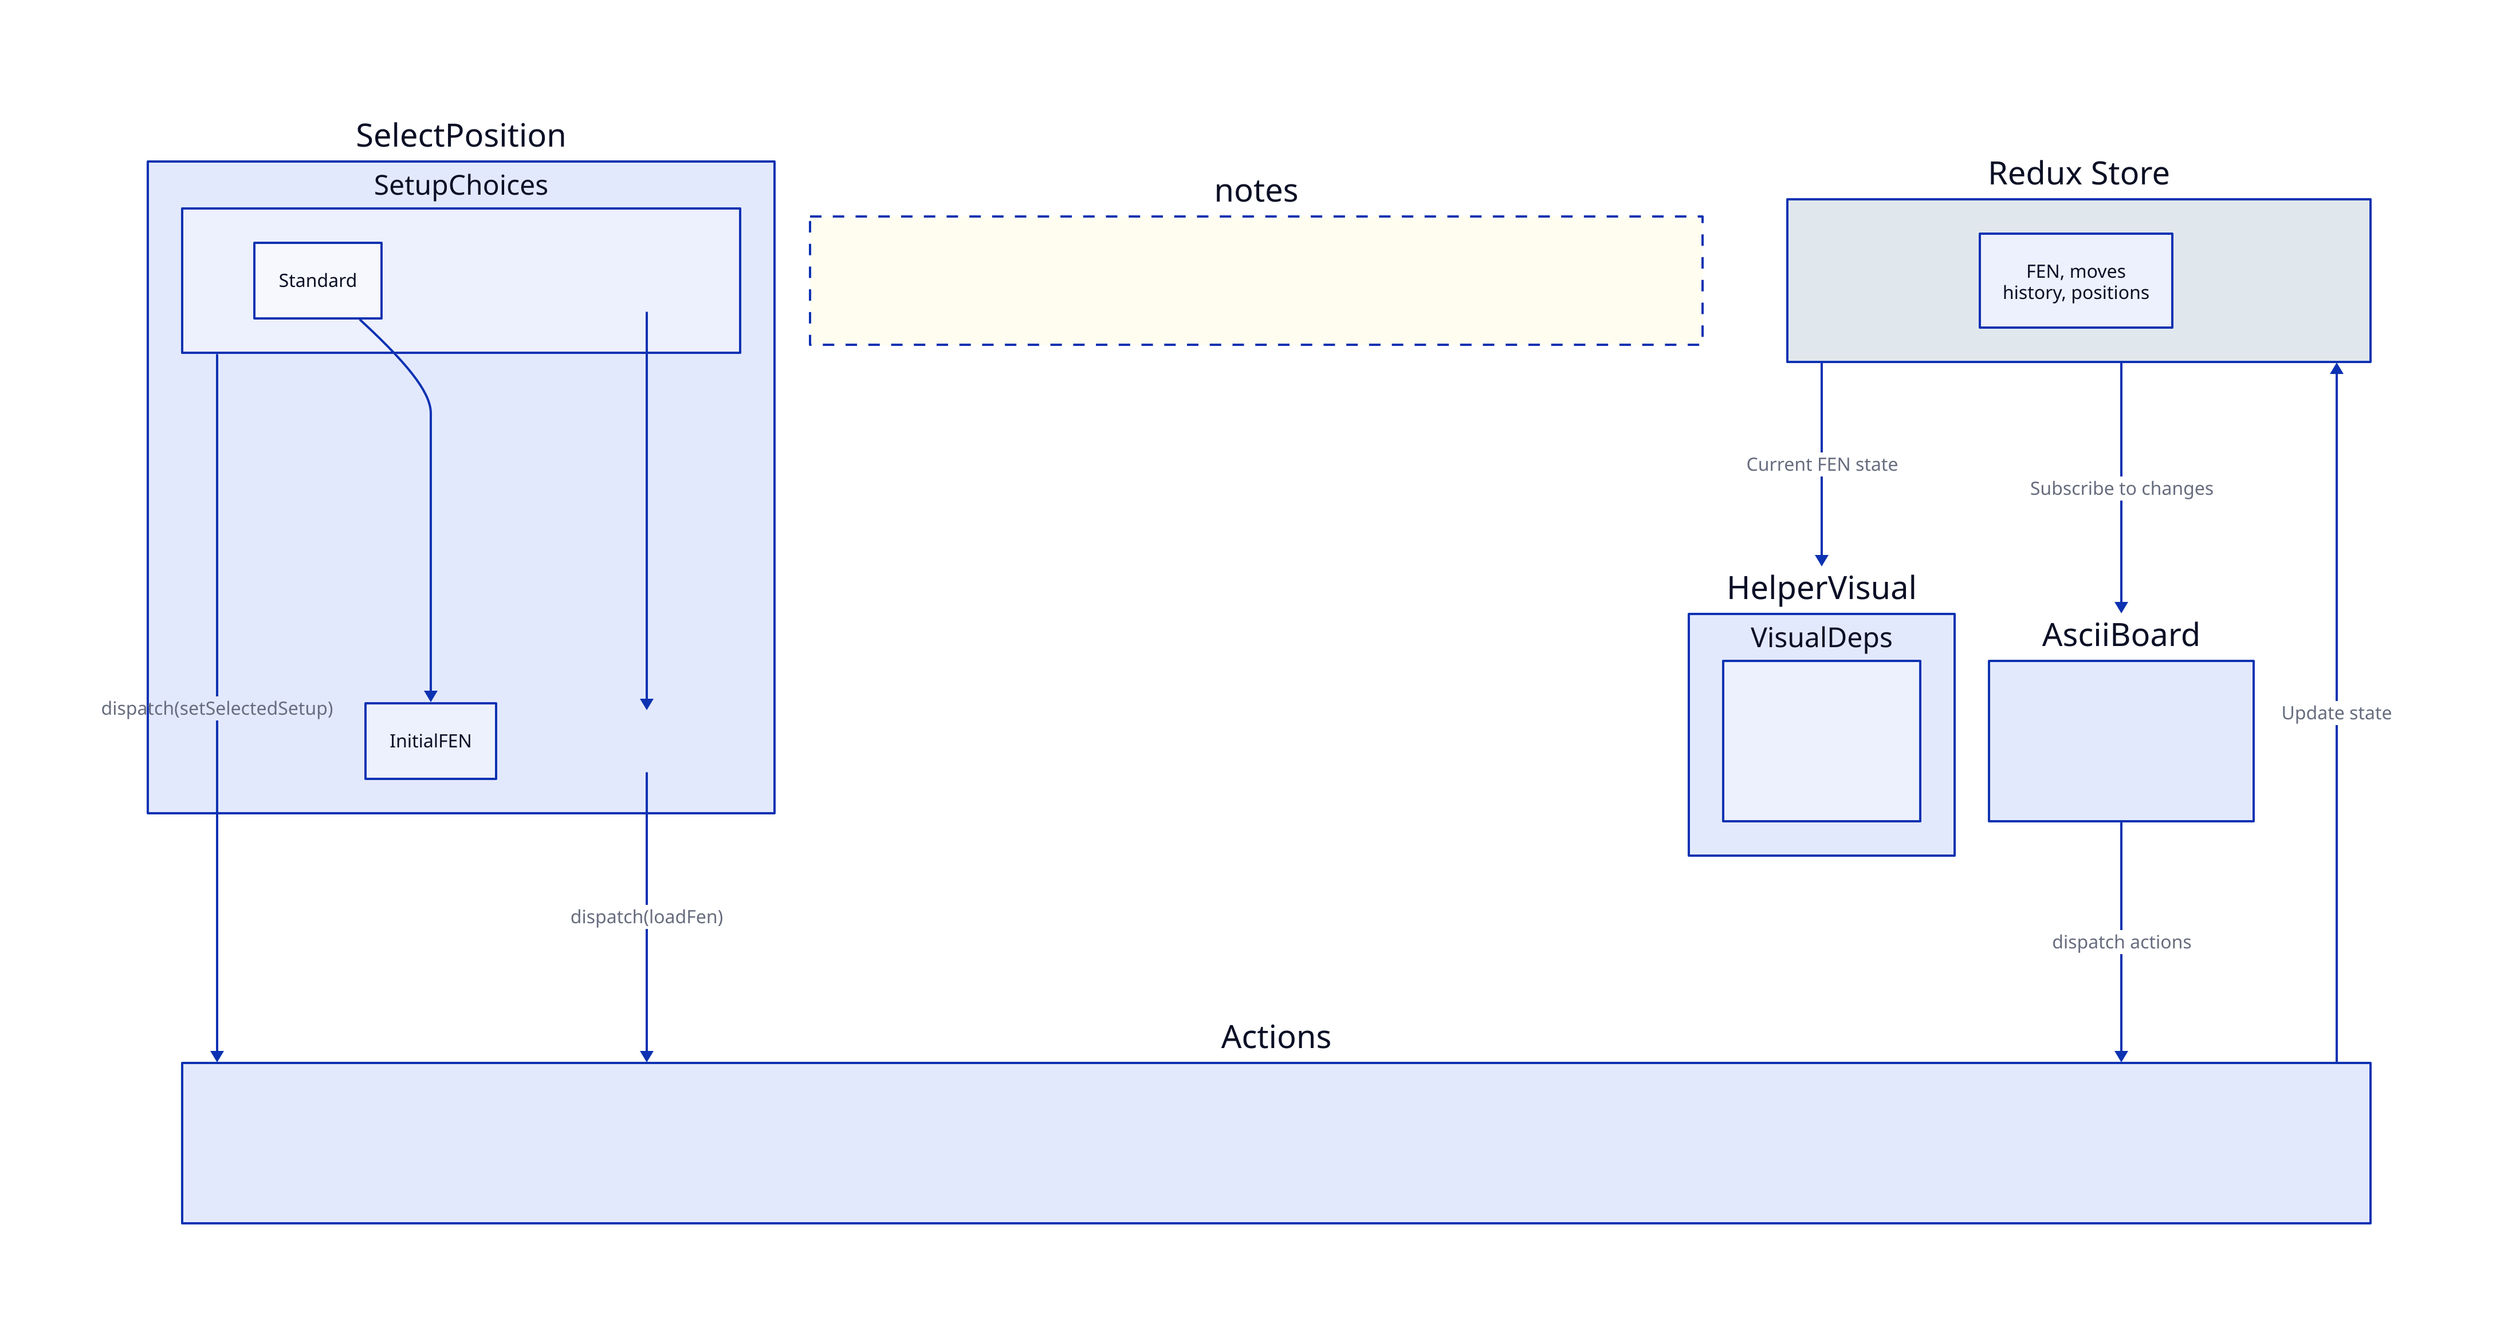 vars: {
  d2-config: {
    layout-engine: elk
    theme-id: 302
  }
}

ReduxStore: {
  shape: rectangle
  label: "Redux Store"
  ChessGameState: "FEN, moves\nhistory, positions"
}

AsciiBoard: {
  components: |md
    * Local FEN State
    * ChessGame Instance
    * Move Input
  |
}

SelectPosition: {
  SetupChoices: {
    puzzles: |md
    * LiChess
    * Chess.com
    |
  }
  SetupChoices.puzzles -> ExternalFetchers
  SetupChoices.Standard -> InitialFEN
  ExternalFetchers: |md
    * Fetch Lichess
    * Fetch ChessCom
  |
}

Actions: {
  handlers: |md
    * Load FEN: Set new position
    * Make Move: Apply move & update FEN
    * Undo Move: Revert to previous FEN
  |
}

HelperVisual: {
  VisualDeps: {
    deps: |md
      * FEN History
      * Board State
      * Links
    |
  }
}

SelectPosition.SetupChoices -> Actions: "dispatch(setSelectedSetup)"
SelectPosition.ExternalFetchers -> Actions: "dispatch(loadFen)"
AsciiBoard -> Actions: "dispatch actions"
Actions -> ReduxStore: "Update state"
ReduxStore -> AsciiBoard: "Subscribe to changes"
ReduxStore -> HelperVisual: "Current FEN state"

notes: {
  style.stroke-dash: 5
  explanations: |md
    * **Redux Store**: Maintains centralized FEN state and move history
    * **Action Flow**: Actions handle state transitions for loading positions, making moves, and undoing moves
  |
}

ReduxStore.style.fill: "#e1e8ed"
notes.style.fill: "#fffdf0"
